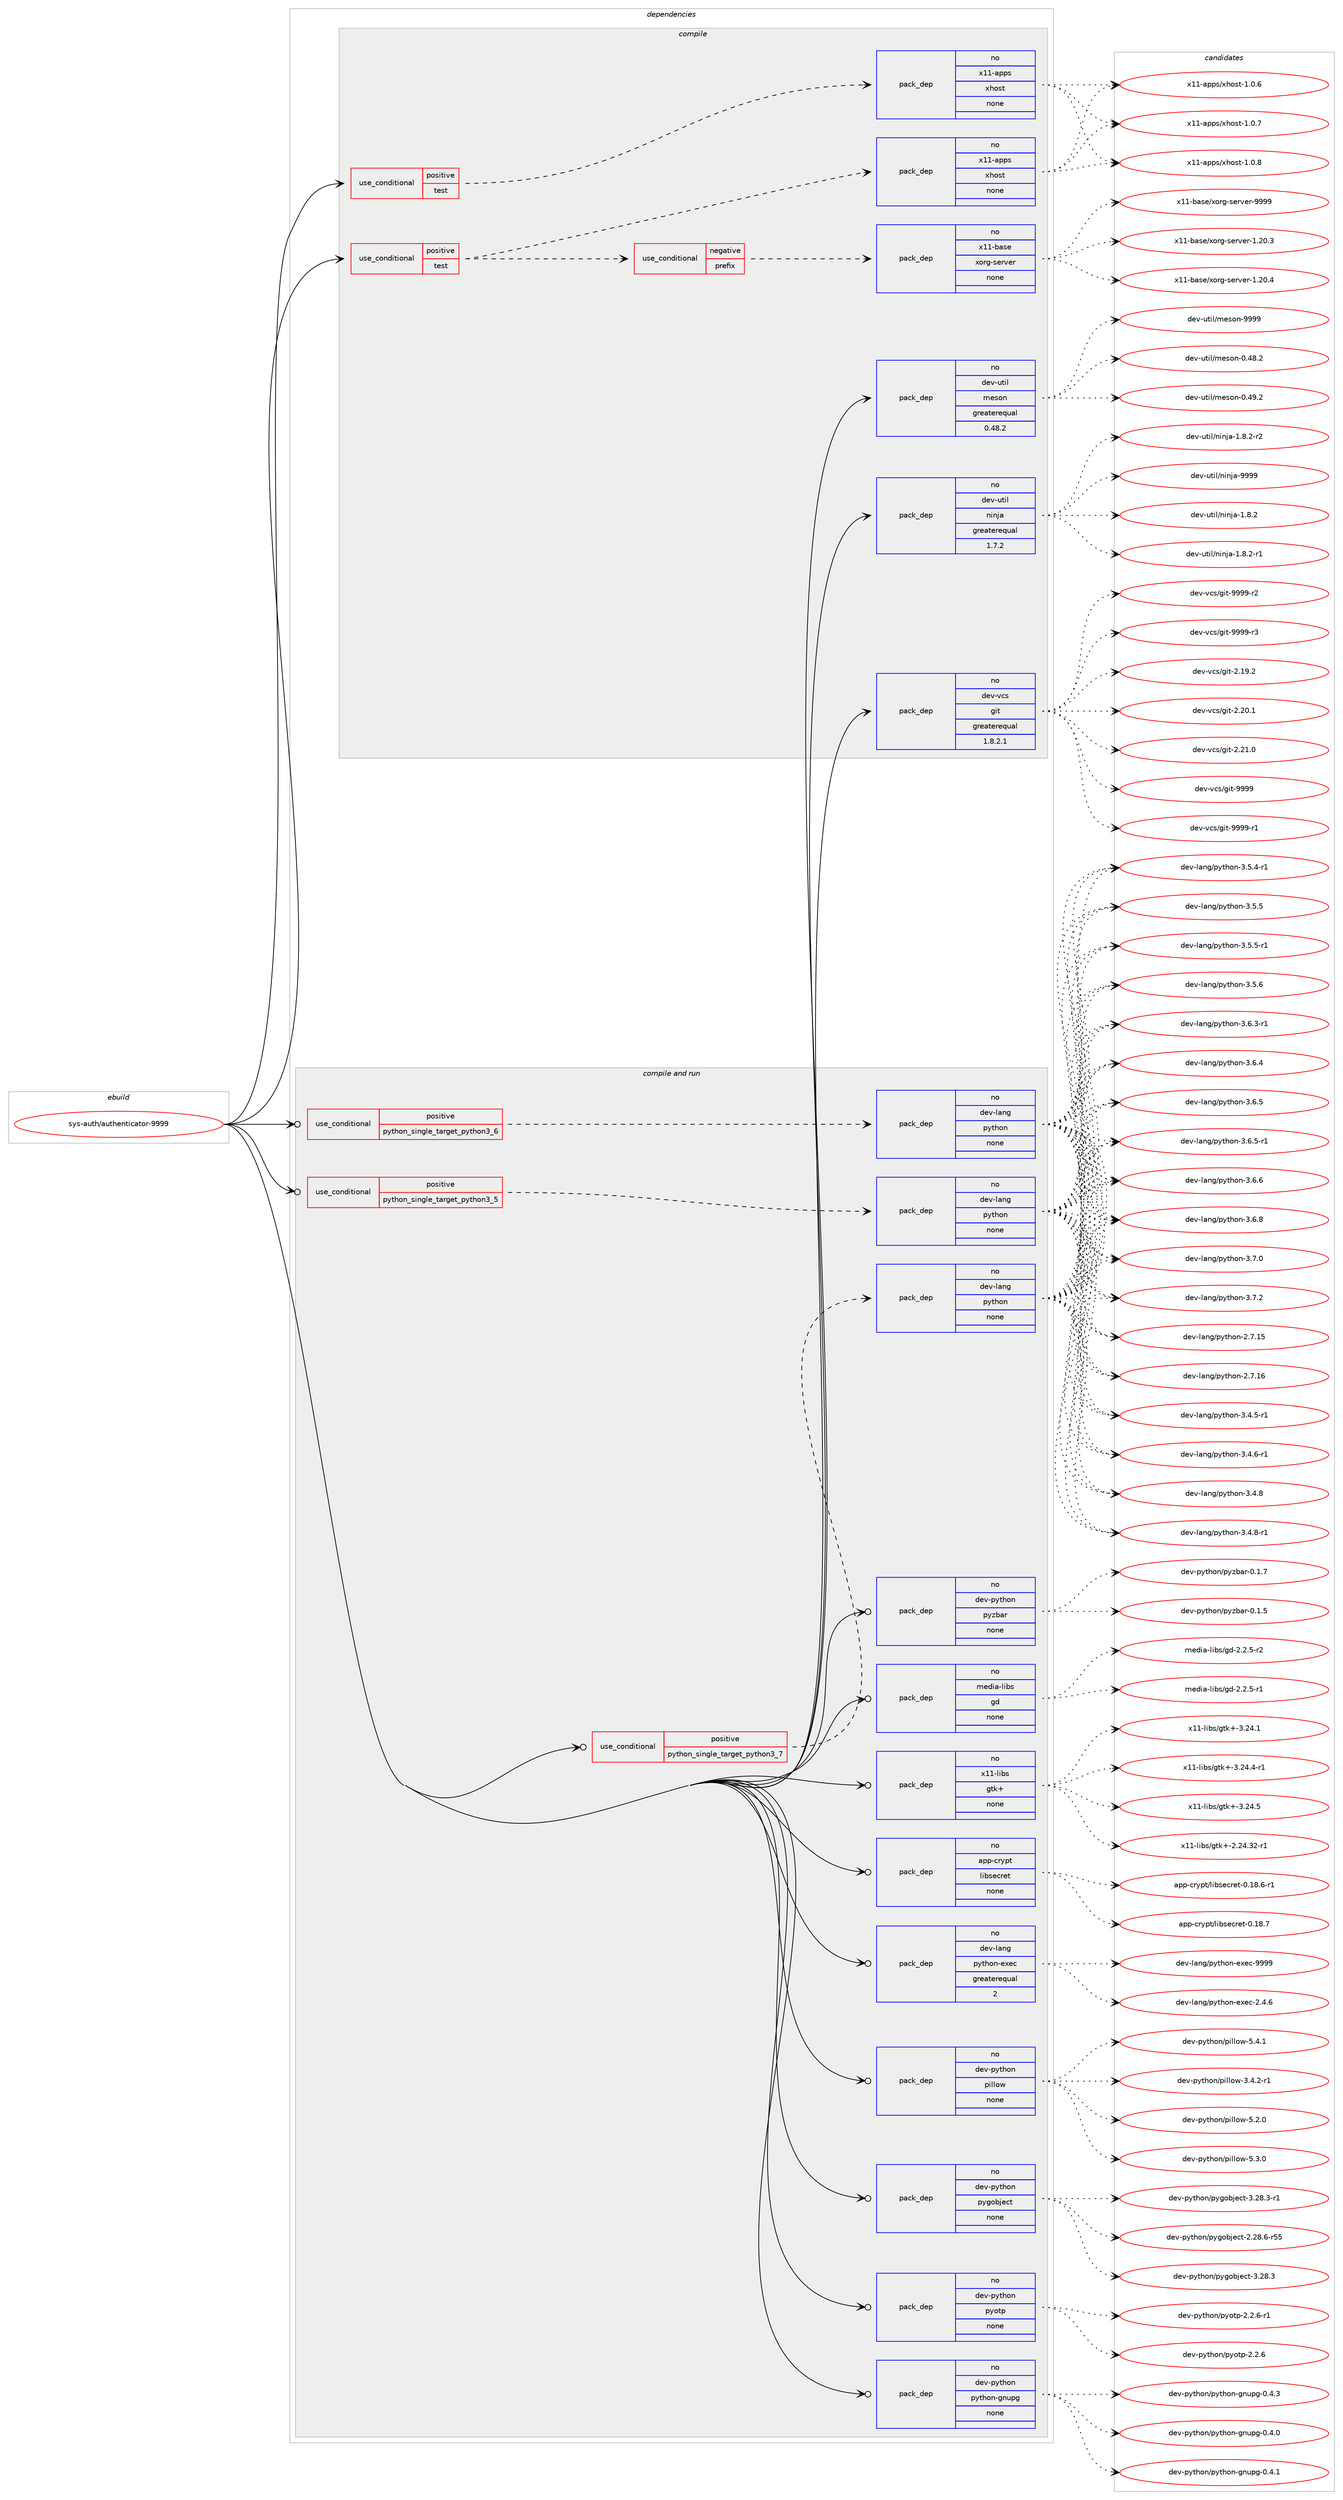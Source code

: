 digraph prolog {

# *************
# Graph options
# *************

newrank=true;
concentrate=true;
compound=true;
graph [rankdir=LR,fontname=Helvetica,fontsize=10,ranksep=1.5];#, ranksep=2.5, nodesep=0.2];
edge  [arrowhead=vee];
node  [fontname=Helvetica,fontsize=10];

# **********
# The ebuild
# **********

subgraph cluster_leftcol {
color=gray;
rank=same;
label=<<i>ebuild</i>>;
id [label="sys-auth/authenticator-9999", color=red, width=4, href="../sys-auth/authenticator-9999.svg"];
}

# ****************
# The dependencies
# ****************

subgraph cluster_midcol {
color=gray;
label=<<i>dependencies</i>>;
subgraph cluster_compile {
fillcolor="#eeeeee";
style=filled;
label=<<i>compile</i>>;
subgraph cond457591 {
dependency1716233 [label=<<TABLE BORDER="0" CELLBORDER="1" CELLSPACING="0" CELLPADDING="4"><TR><TD ROWSPAN="3" CELLPADDING="10">use_conditional</TD></TR><TR><TD>positive</TD></TR><TR><TD>test</TD></TR></TABLE>>, shape=none, color=red];
subgraph cond457592 {
dependency1716234 [label=<<TABLE BORDER="0" CELLBORDER="1" CELLSPACING="0" CELLPADDING="4"><TR><TD ROWSPAN="3" CELLPADDING="10">use_conditional</TD></TR><TR><TD>negative</TD></TR><TR><TD>prefix</TD></TR></TABLE>>, shape=none, color=red];
subgraph pack1230562 {
dependency1716235 [label=<<TABLE BORDER="0" CELLBORDER="1" CELLSPACING="0" CELLPADDING="4" WIDTH="220"><TR><TD ROWSPAN="6" CELLPADDING="30">pack_dep</TD></TR><TR><TD WIDTH="110">no</TD></TR><TR><TD>x11-base</TD></TR><TR><TD>xorg-server</TD></TR><TR><TD>none</TD></TR><TR><TD></TD></TR></TABLE>>, shape=none, color=blue];
}
dependency1716234:e -> dependency1716235:w [weight=20,style="dashed",arrowhead="vee"];
}
dependency1716233:e -> dependency1716234:w [weight=20,style="dashed",arrowhead="vee"];
subgraph pack1230563 {
dependency1716236 [label=<<TABLE BORDER="0" CELLBORDER="1" CELLSPACING="0" CELLPADDING="4" WIDTH="220"><TR><TD ROWSPAN="6" CELLPADDING="30">pack_dep</TD></TR><TR><TD WIDTH="110">no</TD></TR><TR><TD>x11-apps</TD></TR><TR><TD>xhost</TD></TR><TR><TD>none</TD></TR><TR><TD></TD></TR></TABLE>>, shape=none, color=blue];
}
dependency1716233:e -> dependency1716236:w [weight=20,style="dashed",arrowhead="vee"];
}
id:e -> dependency1716233:w [weight=20,style="solid",arrowhead="vee"];
subgraph cond457593 {
dependency1716237 [label=<<TABLE BORDER="0" CELLBORDER="1" CELLSPACING="0" CELLPADDING="4"><TR><TD ROWSPAN="3" CELLPADDING="10">use_conditional</TD></TR><TR><TD>positive</TD></TR><TR><TD>test</TD></TR></TABLE>>, shape=none, color=red];
subgraph pack1230564 {
dependency1716238 [label=<<TABLE BORDER="0" CELLBORDER="1" CELLSPACING="0" CELLPADDING="4" WIDTH="220"><TR><TD ROWSPAN="6" CELLPADDING="30">pack_dep</TD></TR><TR><TD WIDTH="110">no</TD></TR><TR><TD>x11-apps</TD></TR><TR><TD>xhost</TD></TR><TR><TD>none</TD></TR><TR><TD></TD></TR></TABLE>>, shape=none, color=blue];
}
dependency1716237:e -> dependency1716238:w [weight=20,style="dashed",arrowhead="vee"];
}
id:e -> dependency1716237:w [weight=20,style="solid",arrowhead="vee"];
subgraph pack1230565 {
dependency1716239 [label=<<TABLE BORDER="0" CELLBORDER="1" CELLSPACING="0" CELLPADDING="4" WIDTH="220"><TR><TD ROWSPAN="6" CELLPADDING="30">pack_dep</TD></TR><TR><TD WIDTH="110">no</TD></TR><TR><TD>dev-util</TD></TR><TR><TD>meson</TD></TR><TR><TD>greaterequal</TD></TR><TR><TD>0.48.2</TD></TR></TABLE>>, shape=none, color=blue];
}
id:e -> dependency1716239:w [weight=20,style="solid",arrowhead="vee"];
subgraph pack1230566 {
dependency1716240 [label=<<TABLE BORDER="0" CELLBORDER="1" CELLSPACING="0" CELLPADDING="4" WIDTH="220"><TR><TD ROWSPAN="6" CELLPADDING="30">pack_dep</TD></TR><TR><TD WIDTH="110">no</TD></TR><TR><TD>dev-util</TD></TR><TR><TD>ninja</TD></TR><TR><TD>greaterequal</TD></TR><TR><TD>1.7.2</TD></TR></TABLE>>, shape=none, color=blue];
}
id:e -> dependency1716240:w [weight=20,style="solid",arrowhead="vee"];
subgraph pack1230567 {
dependency1716241 [label=<<TABLE BORDER="0" CELLBORDER="1" CELLSPACING="0" CELLPADDING="4" WIDTH="220"><TR><TD ROWSPAN="6" CELLPADDING="30">pack_dep</TD></TR><TR><TD WIDTH="110">no</TD></TR><TR><TD>dev-vcs</TD></TR><TR><TD>git</TD></TR><TR><TD>greaterequal</TD></TR><TR><TD>1.8.2.1</TD></TR></TABLE>>, shape=none, color=blue];
}
id:e -> dependency1716241:w [weight=20,style="solid",arrowhead="vee"];
}
subgraph cluster_compileandrun {
fillcolor="#eeeeee";
style=filled;
label=<<i>compile and run</i>>;
subgraph cond457594 {
dependency1716242 [label=<<TABLE BORDER="0" CELLBORDER="1" CELLSPACING="0" CELLPADDING="4"><TR><TD ROWSPAN="3" CELLPADDING="10">use_conditional</TD></TR><TR><TD>positive</TD></TR><TR><TD>python_single_target_python3_5</TD></TR></TABLE>>, shape=none, color=red];
subgraph pack1230568 {
dependency1716243 [label=<<TABLE BORDER="0" CELLBORDER="1" CELLSPACING="0" CELLPADDING="4" WIDTH="220"><TR><TD ROWSPAN="6" CELLPADDING="30">pack_dep</TD></TR><TR><TD WIDTH="110">no</TD></TR><TR><TD>dev-lang</TD></TR><TR><TD>python</TD></TR><TR><TD>none</TD></TR><TR><TD></TD></TR></TABLE>>, shape=none, color=blue];
}
dependency1716242:e -> dependency1716243:w [weight=20,style="dashed",arrowhead="vee"];
}
id:e -> dependency1716242:w [weight=20,style="solid",arrowhead="odotvee"];
subgraph cond457595 {
dependency1716244 [label=<<TABLE BORDER="0" CELLBORDER="1" CELLSPACING="0" CELLPADDING="4"><TR><TD ROWSPAN="3" CELLPADDING="10">use_conditional</TD></TR><TR><TD>positive</TD></TR><TR><TD>python_single_target_python3_6</TD></TR></TABLE>>, shape=none, color=red];
subgraph pack1230569 {
dependency1716245 [label=<<TABLE BORDER="0" CELLBORDER="1" CELLSPACING="0" CELLPADDING="4" WIDTH="220"><TR><TD ROWSPAN="6" CELLPADDING="30">pack_dep</TD></TR><TR><TD WIDTH="110">no</TD></TR><TR><TD>dev-lang</TD></TR><TR><TD>python</TD></TR><TR><TD>none</TD></TR><TR><TD></TD></TR></TABLE>>, shape=none, color=blue];
}
dependency1716244:e -> dependency1716245:w [weight=20,style="dashed",arrowhead="vee"];
}
id:e -> dependency1716244:w [weight=20,style="solid",arrowhead="odotvee"];
subgraph cond457596 {
dependency1716246 [label=<<TABLE BORDER="0" CELLBORDER="1" CELLSPACING="0" CELLPADDING="4"><TR><TD ROWSPAN="3" CELLPADDING="10">use_conditional</TD></TR><TR><TD>positive</TD></TR><TR><TD>python_single_target_python3_7</TD></TR></TABLE>>, shape=none, color=red];
subgraph pack1230570 {
dependency1716247 [label=<<TABLE BORDER="0" CELLBORDER="1" CELLSPACING="0" CELLPADDING="4" WIDTH="220"><TR><TD ROWSPAN="6" CELLPADDING="30">pack_dep</TD></TR><TR><TD WIDTH="110">no</TD></TR><TR><TD>dev-lang</TD></TR><TR><TD>python</TD></TR><TR><TD>none</TD></TR><TR><TD></TD></TR></TABLE>>, shape=none, color=blue];
}
dependency1716246:e -> dependency1716247:w [weight=20,style="dashed",arrowhead="vee"];
}
id:e -> dependency1716246:w [weight=20,style="solid",arrowhead="odotvee"];
subgraph pack1230571 {
dependency1716248 [label=<<TABLE BORDER="0" CELLBORDER="1" CELLSPACING="0" CELLPADDING="4" WIDTH="220"><TR><TD ROWSPAN="6" CELLPADDING="30">pack_dep</TD></TR><TR><TD WIDTH="110">no</TD></TR><TR><TD>app-crypt</TD></TR><TR><TD>libsecret</TD></TR><TR><TD>none</TD></TR><TR><TD></TD></TR></TABLE>>, shape=none, color=blue];
}
id:e -> dependency1716248:w [weight=20,style="solid",arrowhead="odotvee"];
subgraph pack1230572 {
dependency1716249 [label=<<TABLE BORDER="0" CELLBORDER="1" CELLSPACING="0" CELLPADDING="4" WIDTH="220"><TR><TD ROWSPAN="6" CELLPADDING="30">pack_dep</TD></TR><TR><TD WIDTH="110">no</TD></TR><TR><TD>dev-lang</TD></TR><TR><TD>python-exec</TD></TR><TR><TD>greaterequal</TD></TR><TR><TD>2</TD></TR></TABLE>>, shape=none, color=blue];
}
id:e -> dependency1716249:w [weight=20,style="solid",arrowhead="odotvee"];
subgraph pack1230573 {
dependency1716250 [label=<<TABLE BORDER="0" CELLBORDER="1" CELLSPACING="0" CELLPADDING="4" WIDTH="220"><TR><TD ROWSPAN="6" CELLPADDING="30">pack_dep</TD></TR><TR><TD WIDTH="110">no</TD></TR><TR><TD>dev-python</TD></TR><TR><TD>pillow</TD></TR><TR><TD>none</TD></TR><TR><TD></TD></TR></TABLE>>, shape=none, color=blue];
}
id:e -> dependency1716250:w [weight=20,style="solid",arrowhead="odotvee"];
subgraph pack1230574 {
dependency1716251 [label=<<TABLE BORDER="0" CELLBORDER="1" CELLSPACING="0" CELLPADDING="4" WIDTH="220"><TR><TD ROWSPAN="6" CELLPADDING="30">pack_dep</TD></TR><TR><TD WIDTH="110">no</TD></TR><TR><TD>dev-python</TD></TR><TR><TD>pygobject</TD></TR><TR><TD>none</TD></TR><TR><TD></TD></TR></TABLE>>, shape=none, color=blue];
}
id:e -> dependency1716251:w [weight=20,style="solid",arrowhead="odotvee"];
subgraph pack1230575 {
dependency1716252 [label=<<TABLE BORDER="0" CELLBORDER="1" CELLSPACING="0" CELLPADDING="4" WIDTH="220"><TR><TD ROWSPAN="6" CELLPADDING="30">pack_dep</TD></TR><TR><TD WIDTH="110">no</TD></TR><TR><TD>dev-python</TD></TR><TR><TD>pyotp</TD></TR><TR><TD>none</TD></TR><TR><TD></TD></TR></TABLE>>, shape=none, color=blue];
}
id:e -> dependency1716252:w [weight=20,style="solid",arrowhead="odotvee"];
subgraph pack1230576 {
dependency1716253 [label=<<TABLE BORDER="0" CELLBORDER="1" CELLSPACING="0" CELLPADDING="4" WIDTH="220"><TR><TD ROWSPAN="6" CELLPADDING="30">pack_dep</TD></TR><TR><TD WIDTH="110">no</TD></TR><TR><TD>dev-python</TD></TR><TR><TD>python-gnupg</TD></TR><TR><TD>none</TD></TR><TR><TD></TD></TR></TABLE>>, shape=none, color=blue];
}
id:e -> dependency1716253:w [weight=20,style="solid",arrowhead="odotvee"];
subgraph pack1230577 {
dependency1716254 [label=<<TABLE BORDER="0" CELLBORDER="1" CELLSPACING="0" CELLPADDING="4" WIDTH="220"><TR><TD ROWSPAN="6" CELLPADDING="30">pack_dep</TD></TR><TR><TD WIDTH="110">no</TD></TR><TR><TD>dev-python</TD></TR><TR><TD>pyzbar</TD></TR><TR><TD>none</TD></TR><TR><TD></TD></TR></TABLE>>, shape=none, color=blue];
}
id:e -> dependency1716254:w [weight=20,style="solid",arrowhead="odotvee"];
subgraph pack1230578 {
dependency1716255 [label=<<TABLE BORDER="0" CELLBORDER="1" CELLSPACING="0" CELLPADDING="4" WIDTH="220"><TR><TD ROWSPAN="6" CELLPADDING="30">pack_dep</TD></TR><TR><TD WIDTH="110">no</TD></TR><TR><TD>media-libs</TD></TR><TR><TD>gd</TD></TR><TR><TD>none</TD></TR><TR><TD></TD></TR></TABLE>>, shape=none, color=blue];
}
id:e -> dependency1716255:w [weight=20,style="solid",arrowhead="odotvee"];
subgraph pack1230579 {
dependency1716256 [label=<<TABLE BORDER="0" CELLBORDER="1" CELLSPACING="0" CELLPADDING="4" WIDTH="220"><TR><TD ROWSPAN="6" CELLPADDING="30">pack_dep</TD></TR><TR><TD WIDTH="110">no</TD></TR><TR><TD>x11-libs</TD></TR><TR><TD>gtk+</TD></TR><TR><TD>none</TD></TR><TR><TD></TD></TR></TABLE>>, shape=none, color=blue];
}
id:e -> dependency1716256:w [weight=20,style="solid",arrowhead="odotvee"];
}
subgraph cluster_run {
fillcolor="#eeeeee";
style=filled;
label=<<i>run</i>>;
}
}

# **************
# The candidates
# **************

subgraph cluster_choices {
rank=same;
color=gray;
label=<<i>candidates</i>>;

subgraph choice1230562 {
color=black;
nodesep=1;
choice1204949459897115101471201111141034511510111411810111445494650484651 [label="x11-base/xorg-server-1.20.3", color=red, width=4,href="../x11-base/xorg-server-1.20.3.svg"];
choice1204949459897115101471201111141034511510111411810111445494650484652 [label="x11-base/xorg-server-1.20.4", color=red, width=4,href="../x11-base/xorg-server-1.20.4.svg"];
choice120494945989711510147120111114103451151011141181011144557575757 [label="x11-base/xorg-server-9999", color=red, width=4,href="../x11-base/xorg-server-9999.svg"];
dependency1716235:e -> choice1204949459897115101471201111141034511510111411810111445494650484651:w [style=dotted,weight="100"];
dependency1716235:e -> choice1204949459897115101471201111141034511510111411810111445494650484652:w [style=dotted,weight="100"];
dependency1716235:e -> choice120494945989711510147120111114103451151011141181011144557575757:w [style=dotted,weight="100"];
}
subgraph choice1230563 {
color=black;
nodesep=1;
choice1204949459711211211547120104111115116454946484654 [label="x11-apps/xhost-1.0.6", color=red, width=4,href="../x11-apps/xhost-1.0.6.svg"];
choice1204949459711211211547120104111115116454946484655 [label="x11-apps/xhost-1.0.7", color=red, width=4,href="../x11-apps/xhost-1.0.7.svg"];
choice1204949459711211211547120104111115116454946484656 [label="x11-apps/xhost-1.0.8", color=red, width=4,href="../x11-apps/xhost-1.0.8.svg"];
dependency1716236:e -> choice1204949459711211211547120104111115116454946484654:w [style=dotted,weight="100"];
dependency1716236:e -> choice1204949459711211211547120104111115116454946484655:w [style=dotted,weight="100"];
dependency1716236:e -> choice1204949459711211211547120104111115116454946484656:w [style=dotted,weight="100"];
}
subgraph choice1230564 {
color=black;
nodesep=1;
choice1204949459711211211547120104111115116454946484654 [label="x11-apps/xhost-1.0.6", color=red, width=4,href="../x11-apps/xhost-1.0.6.svg"];
choice1204949459711211211547120104111115116454946484655 [label="x11-apps/xhost-1.0.7", color=red, width=4,href="../x11-apps/xhost-1.0.7.svg"];
choice1204949459711211211547120104111115116454946484656 [label="x11-apps/xhost-1.0.8", color=red, width=4,href="../x11-apps/xhost-1.0.8.svg"];
dependency1716238:e -> choice1204949459711211211547120104111115116454946484654:w [style=dotted,weight="100"];
dependency1716238:e -> choice1204949459711211211547120104111115116454946484655:w [style=dotted,weight="100"];
dependency1716238:e -> choice1204949459711211211547120104111115116454946484656:w [style=dotted,weight="100"];
}
subgraph choice1230565 {
color=black;
nodesep=1;
choice100101118451171161051084710910111511111045484652564650 [label="dev-util/meson-0.48.2", color=red, width=4,href="../dev-util/meson-0.48.2.svg"];
choice100101118451171161051084710910111511111045484652574650 [label="dev-util/meson-0.49.2", color=red, width=4,href="../dev-util/meson-0.49.2.svg"];
choice10010111845117116105108471091011151111104557575757 [label="dev-util/meson-9999", color=red, width=4,href="../dev-util/meson-9999.svg"];
dependency1716239:e -> choice100101118451171161051084710910111511111045484652564650:w [style=dotted,weight="100"];
dependency1716239:e -> choice100101118451171161051084710910111511111045484652574650:w [style=dotted,weight="100"];
dependency1716239:e -> choice10010111845117116105108471091011151111104557575757:w [style=dotted,weight="100"];
}
subgraph choice1230566 {
color=black;
nodesep=1;
choice100101118451171161051084711010511010697454946564650 [label="dev-util/ninja-1.8.2", color=red, width=4,href="../dev-util/ninja-1.8.2.svg"];
choice1001011184511711610510847110105110106974549465646504511449 [label="dev-util/ninja-1.8.2-r1", color=red, width=4,href="../dev-util/ninja-1.8.2-r1.svg"];
choice1001011184511711610510847110105110106974549465646504511450 [label="dev-util/ninja-1.8.2-r2", color=red, width=4,href="../dev-util/ninja-1.8.2-r2.svg"];
choice1001011184511711610510847110105110106974557575757 [label="dev-util/ninja-9999", color=red, width=4,href="../dev-util/ninja-9999.svg"];
dependency1716240:e -> choice100101118451171161051084711010511010697454946564650:w [style=dotted,weight="100"];
dependency1716240:e -> choice1001011184511711610510847110105110106974549465646504511449:w [style=dotted,weight="100"];
dependency1716240:e -> choice1001011184511711610510847110105110106974549465646504511450:w [style=dotted,weight="100"];
dependency1716240:e -> choice1001011184511711610510847110105110106974557575757:w [style=dotted,weight="100"];
}
subgraph choice1230567 {
color=black;
nodesep=1;
choice10010111845118991154710310511645504649574650 [label="dev-vcs/git-2.19.2", color=red, width=4,href="../dev-vcs/git-2.19.2.svg"];
choice10010111845118991154710310511645504650484649 [label="dev-vcs/git-2.20.1", color=red, width=4,href="../dev-vcs/git-2.20.1.svg"];
choice10010111845118991154710310511645504650494648 [label="dev-vcs/git-2.21.0", color=red, width=4,href="../dev-vcs/git-2.21.0.svg"];
choice1001011184511899115471031051164557575757 [label="dev-vcs/git-9999", color=red, width=4,href="../dev-vcs/git-9999.svg"];
choice10010111845118991154710310511645575757574511449 [label="dev-vcs/git-9999-r1", color=red, width=4,href="../dev-vcs/git-9999-r1.svg"];
choice10010111845118991154710310511645575757574511450 [label="dev-vcs/git-9999-r2", color=red, width=4,href="../dev-vcs/git-9999-r2.svg"];
choice10010111845118991154710310511645575757574511451 [label="dev-vcs/git-9999-r3", color=red, width=4,href="../dev-vcs/git-9999-r3.svg"];
dependency1716241:e -> choice10010111845118991154710310511645504649574650:w [style=dotted,weight="100"];
dependency1716241:e -> choice10010111845118991154710310511645504650484649:w [style=dotted,weight="100"];
dependency1716241:e -> choice10010111845118991154710310511645504650494648:w [style=dotted,weight="100"];
dependency1716241:e -> choice1001011184511899115471031051164557575757:w [style=dotted,weight="100"];
dependency1716241:e -> choice10010111845118991154710310511645575757574511449:w [style=dotted,weight="100"];
dependency1716241:e -> choice10010111845118991154710310511645575757574511450:w [style=dotted,weight="100"];
dependency1716241:e -> choice10010111845118991154710310511645575757574511451:w [style=dotted,weight="100"];
}
subgraph choice1230568 {
color=black;
nodesep=1;
choice10010111845108971101034711212111610411111045504655464953 [label="dev-lang/python-2.7.15", color=red, width=4,href="../dev-lang/python-2.7.15.svg"];
choice10010111845108971101034711212111610411111045504655464954 [label="dev-lang/python-2.7.16", color=red, width=4,href="../dev-lang/python-2.7.16.svg"];
choice1001011184510897110103471121211161041111104551465246534511449 [label="dev-lang/python-3.4.5-r1", color=red, width=4,href="../dev-lang/python-3.4.5-r1.svg"];
choice1001011184510897110103471121211161041111104551465246544511449 [label="dev-lang/python-3.4.6-r1", color=red, width=4,href="../dev-lang/python-3.4.6-r1.svg"];
choice100101118451089711010347112121116104111110455146524656 [label="dev-lang/python-3.4.8", color=red, width=4,href="../dev-lang/python-3.4.8.svg"];
choice1001011184510897110103471121211161041111104551465246564511449 [label="dev-lang/python-3.4.8-r1", color=red, width=4,href="../dev-lang/python-3.4.8-r1.svg"];
choice1001011184510897110103471121211161041111104551465346524511449 [label="dev-lang/python-3.5.4-r1", color=red, width=4,href="../dev-lang/python-3.5.4-r1.svg"];
choice100101118451089711010347112121116104111110455146534653 [label="dev-lang/python-3.5.5", color=red, width=4,href="../dev-lang/python-3.5.5.svg"];
choice1001011184510897110103471121211161041111104551465346534511449 [label="dev-lang/python-3.5.5-r1", color=red, width=4,href="../dev-lang/python-3.5.5-r1.svg"];
choice100101118451089711010347112121116104111110455146534654 [label="dev-lang/python-3.5.6", color=red, width=4,href="../dev-lang/python-3.5.6.svg"];
choice1001011184510897110103471121211161041111104551465446514511449 [label="dev-lang/python-3.6.3-r1", color=red, width=4,href="../dev-lang/python-3.6.3-r1.svg"];
choice100101118451089711010347112121116104111110455146544652 [label="dev-lang/python-3.6.4", color=red, width=4,href="../dev-lang/python-3.6.4.svg"];
choice100101118451089711010347112121116104111110455146544653 [label="dev-lang/python-3.6.5", color=red, width=4,href="../dev-lang/python-3.6.5.svg"];
choice1001011184510897110103471121211161041111104551465446534511449 [label="dev-lang/python-3.6.5-r1", color=red, width=4,href="../dev-lang/python-3.6.5-r1.svg"];
choice100101118451089711010347112121116104111110455146544654 [label="dev-lang/python-3.6.6", color=red, width=4,href="../dev-lang/python-3.6.6.svg"];
choice100101118451089711010347112121116104111110455146544656 [label="dev-lang/python-3.6.8", color=red, width=4,href="../dev-lang/python-3.6.8.svg"];
choice100101118451089711010347112121116104111110455146554648 [label="dev-lang/python-3.7.0", color=red, width=4,href="../dev-lang/python-3.7.0.svg"];
choice100101118451089711010347112121116104111110455146554650 [label="dev-lang/python-3.7.2", color=red, width=4,href="../dev-lang/python-3.7.2.svg"];
dependency1716243:e -> choice10010111845108971101034711212111610411111045504655464953:w [style=dotted,weight="100"];
dependency1716243:e -> choice10010111845108971101034711212111610411111045504655464954:w [style=dotted,weight="100"];
dependency1716243:e -> choice1001011184510897110103471121211161041111104551465246534511449:w [style=dotted,weight="100"];
dependency1716243:e -> choice1001011184510897110103471121211161041111104551465246544511449:w [style=dotted,weight="100"];
dependency1716243:e -> choice100101118451089711010347112121116104111110455146524656:w [style=dotted,weight="100"];
dependency1716243:e -> choice1001011184510897110103471121211161041111104551465246564511449:w [style=dotted,weight="100"];
dependency1716243:e -> choice1001011184510897110103471121211161041111104551465346524511449:w [style=dotted,weight="100"];
dependency1716243:e -> choice100101118451089711010347112121116104111110455146534653:w [style=dotted,weight="100"];
dependency1716243:e -> choice1001011184510897110103471121211161041111104551465346534511449:w [style=dotted,weight="100"];
dependency1716243:e -> choice100101118451089711010347112121116104111110455146534654:w [style=dotted,weight="100"];
dependency1716243:e -> choice1001011184510897110103471121211161041111104551465446514511449:w [style=dotted,weight="100"];
dependency1716243:e -> choice100101118451089711010347112121116104111110455146544652:w [style=dotted,weight="100"];
dependency1716243:e -> choice100101118451089711010347112121116104111110455146544653:w [style=dotted,weight="100"];
dependency1716243:e -> choice1001011184510897110103471121211161041111104551465446534511449:w [style=dotted,weight="100"];
dependency1716243:e -> choice100101118451089711010347112121116104111110455146544654:w [style=dotted,weight="100"];
dependency1716243:e -> choice100101118451089711010347112121116104111110455146544656:w [style=dotted,weight="100"];
dependency1716243:e -> choice100101118451089711010347112121116104111110455146554648:w [style=dotted,weight="100"];
dependency1716243:e -> choice100101118451089711010347112121116104111110455146554650:w [style=dotted,weight="100"];
}
subgraph choice1230569 {
color=black;
nodesep=1;
choice10010111845108971101034711212111610411111045504655464953 [label="dev-lang/python-2.7.15", color=red, width=4,href="../dev-lang/python-2.7.15.svg"];
choice10010111845108971101034711212111610411111045504655464954 [label="dev-lang/python-2.7.16", color=red, width=4,href="../dev-lang/python-2.7.16.svg"];
choice1001011184510897110103471121211161041111104551465246534511449 [label="dev-lang/python-3.4.5-r1", color=red, width=4,href="../dev-lang/python-3.4.5-r1.svg"];
choice1001011184510897110103471121211161041111104551465246544511449 [label="dev-lang/python-3.4.6-r1", color=red, width=4,href="../dev-lang/python-3.4.6-r1.svg"];
choice100101118451089711010347112121116104111110455146524656 [label="dev-lang/python-3.4.8", color=red, width=4,href="../dev-lang/python-3.4.8.svg"];
choice1001011184510897110103471121211161041111104551465246564511449 [label="dev-lang/python-3.4.8-r1", color=red, width=4,href="../dev-lang/python-3.4.8-r1.svg"];
choice1001011184510897110103471121211161041111104551465346524511449 [label="dev-lang/python-3.5.4-r1", color=red, width=4,href="../dev-lang/python-3.5.4-r1.svg"];
choice100101118451089711010347112121116104111110455146534653 [label="dev-lang/python-3.5.5", color=red, width=4,href="../dev-lang/python-3.5.5.svg"];
choice1001011184510897110103471121211161041111104551465346534511449 [label="dev-lang/python-3.5.5-r1", color=red, width=4,href="../dev-lang/python-3.5.5-r1.svg"];
choice100101118451089711010347112121116104111110455146534654 [label="dev-lang/python-3.5.6", color=red, width=4,href="../dev-lang/python-3.5.6.svg"];
choice1001011184510897110103471121211161041111104551465446514511449 [label="dev-lang/python-3.6.3-r1", color=red, width=4,href="../dev-lang/python-3.6.3-r1.svg"];
choice100101118451089711010347112121116104111110455146544652 [label="dev-lang/python-3.6.4", color=red, width=4,href="../dev-lang/python-3.6.4.svg"];
choice100101118451089711010347112121116104111110455146544653 [label="dev-lang/python-3.6.5", color=red, width=4,href="../dev-lang/python-3.6.5.svg"];
choice1001011184510897110103471121211161041111104551465446534511449 [label="dev-lang/python-3.6.5-r1", color=red, width=4,href="../dev-lang/python-3.6.5-r1.svg"];
choice100101118451089711010347112121116104111110455146544654 [label="dev-lang/python-3.6.6", color=red, width=4,href="../dev-lang/python-3.6.6.svg"];
choice100101118451089711010347112121116104111110455146544656 [label="dev-lang/python-3.6.8", color=red, width=4,href="../dev-lang/python-3.6.8.svg"];
choice100101118451089711010347112121116104111110455146554648 [label="dev-lang/python-3.7.0", color=red, width=4,href="../dev-lang/python-3.7.0.svg"];
choice100101118451089711010347112121116104111110455146554650 [label="dev-lang/python-3.7.2", color=red, width=4,href="../dev-lang/python-3.7.2.svg"];
dependency1716245:e -> choice10010111845108971101034711212111610411111045504655464953:w [style=dotted,weight="100"];
dependency1716245:e -> choice10010111845108971101034711212111610411111045504655464954:w [style=dotted,weight="100"];
dependency1716245:e -> choice1001011184510897110103471121211161041111104551465246534511449:w [style=dotted,weight="100"];
dependency1716245:e -> choice1001011184510897110103471121211161041111104551465246544511449:w [style=dotted,weight="100"];
dependency1716245:e -> choice100101118451089711010347112121116104111110455146524656:w [style=dotted,weight="100"];
dependency1716245:e -> choice1001011184510897110103471121211161041111104551465246564511449:w [style=dotted,weight="100"];
dependency1716245:e -> choice1001011184510897110103471121211161041111104551465346524511449:w [style=dotted,weight="100"];
dependency1716245:e -> choice100101118451089711010347112121116104111110455146534653:w [style=dotted,weight="100"];
dependency1716245:e -> choice1001011184510897110103471121211161041111104551465346534511449:w [style=dotted,weight="100"];
dependency1716245:e -> choice100101118451089711010347112121116104111110455146534654:w [style=dotted,weight="100"];
dependency1716245:e -> choice1001011184510897110103471121211161041111104551465446514511449:w [style=dotted,weight="100"];
dependency1716245:e -> choice100101118451089711010347112121116104111110455146544652:w [style=dotted,weight="100"];
dependency1716245:e -> choice100101118451089711010347112121116104111110455146544653:w [style=dotted,weight="100"];
dependency1716245:e -> choice1001011184510897110103471121211161041111104551465446534511449:w [style=dotted,weight="100"];
dependency1716245:e -> choice100101118451089711010347112121116104111110455146544654:w [style=dotted,weight="100"];
dependency1716245:e -> choice100101118451089711010347112121116104111110455146544656:w [style=dotted,weight="100"];
dependency1716245:e -> choice100101118451089711010347112121116104111110455146554648:w [style=dotted,weight="100"];
dependency1716245:e -> choice100101118451089711010347112121116104111110455146554650:w [style=dotted,weight="100"];
}
subgraph choice1230570 {
color=black;
nodesep=1;
choice10010111845108971101034711212111610411111045504655464953 [label="dev-lang/python-2.7.15", color=red, width=4,href="../dev-lang/python-2.7.15.svg"];
choice10010111845108971101034711212111610411111045504655464954 [label="dev-lang/python-2.7.16", color=red, width=4,href="../dev-lang/python-2.7.16.svg"];
choice1001011184510897110103471121211161041111104551465246534511449 [label="dev-lang/python-3.4.5-r1", color=red, width=4,href="../dev-lang/python-3.4.5-r1.svg"];
choice1001011184510897110103471121211161041111104551465246544511449 [label="dev-lang/python-3.4.6-r1", color=red, width=4,href="../dev-lang/python-3.4.6-r1.svg"];
choice100101118451089711010347112121116104111110455146524656 [label="dev-lang/python-3.4.8", color=red, width=4,href="../dev-lang/python-3.4.8.svg"];
choice1001011184510897110103471121211161041111104551465246564511449 [label="dev-lang/python-3.4.8-r1", color=red, width=4,href="../dev-lang/python-3.4.8-r1.svg"];
choice1001011184510897110103471121211161041111104551465346524511449 [label="dev-lang/python-3.5.4-r1", color=red, width=4,href="../dev-lang/python-3.5.4-r1.svg"];
choice100101118451089711010347112121116104111110455146534653 [label="dev-lang/python-3.5.5", color=red, width=4,href="../dev-lang/python-3.5.5.svg"];
choice1001011184510897110103471121211161041111104551465346534511449 [label="dev-lang/python-3.5.5-r1", color=red, width=4,href="../dev-lang/python-3.5.5-r1.svg"];
choice100101118451089711010347112121116104111110455146534654 [label="dev-lang/python-3.5.6", color=red, width=4,href="../dev-lang/python-3.5.6.svg"];
choice1001011184510897110103471121211161041111104551465446514511449 [label="dev-lang/python-3.6.3-r1", color=red, width=4,href="../dev-lang/python-3.6.3-r1.svg"];
choice100101118451089711010347112121116104111110455146544652 [label="dev-lang/python-3.6.4", color=red, width=4,href="../dev-lang/python-3.6.4.svg"];
choice100101118451089711010347112121116104111110455146544653 [label="dev-lang/python-3.6.5", color=red, width=4,href="../dev-lang/python-3.6.5.svg"];
choice1001011184510897110103471121211161041111104551465446534511449 [label="dev-lang/python-3.6.5-r1", color=red, width=4,href="../dev-lang/python-3.6.5-r1.svg"];
choice100101118451089711010347112121116104111110455146544654 [label="dev-lang/python-3.6.6", color=red, width=4,href="../dev-lang/python-3.6.6.svg"];
choice100101118451089711010347112121116104111110455146544656 [label="dev-lang/python-3.6.8", color=red, width=4,href="../dev-lang/python-3.6.8.svg"];
choice100101118451089711010347112121116104111110455146554648 [label="dev-lang/python-3.7.0", color=red, width=4,href="../dev-lang/python-3.7.0.svg"];
choice100101118451089711010347112121116104111110455146554650 [label="dev-lang/python-3.7.2", color=red, width=4,href="../dev-lang/python-3.7.2.svg"];
dependency1716247:e -> choice10010111845108971101034711212111610411111045504655464953:w [style=dotted,weight="100"];
dependency1716247:e -> choice10010111845108971101034711212111610411111045504655464954:w [style=dotted,weight="100"];
dependency1716247:e -> choice1001011184510897110103471121211161041111104551465246534511449:w [style=dotted,weight="100"];
dependency1716247:e -> choice1001011184510897110103471121211161041111104551465246544511449:w [style=dotted,weight="100"];
dependency1716247:e -> choice100101118451089711010347112121116104111110455146524656:w [style=dotted,weight="100"];
dependency1716247:e -> choice1001011184510897110103471121211161041111104551465246564511449:w [style=dotted,weight="100"];
dependency1716247:e -> choice1001011184510897110103471121211161041111104551465346524511449:w [style=dotted,weight="100"];
dependency1716247:e -> choice100101118451089711010347112121116104111110455146534653:w [style=dotted,weight="100"];
dependency1716247:e -> choice1001011184510897110103471121211161041111104551465346534511449:w [style=dotted,weight="100"];
dependency1716247:e -> choice100101118451089711010347112121116104111110455146534654:w [style=dotted,weight="100"];
dependency1716247:e -> choice1001011184510897110103471121211161041111104551465446514511449:w [style=dotted,weight="100"];
dependency1716247:e -> choice100101118451089711010347112121116104111110455146544652:w [style=dotted,weight="100"];
dependency1716247:e -> choice100101118451089711010347112121116104111110455146544653:w [style=dotted,weight="100"];
dependency1716247:e -> choice1001011184510897110103471121211161041111104551465446534511449:w [style=dotted,weight="100"];
dependency1716247:e -> choice100101118451089711010347112121116104111110455146544654:w [style=dotted,weight="100"];
dependency1716247:e -> choice100101118451089711010347112121116104111110455146544656:w [style=dotted,weight="100"];
dependency1716247:e -> choice100101118451089711010347112121116104111110455146554648:w [style=dotted,weight="100"];
dependency1716247:e -> choice100101118451089711010347112121116104111110455146554650:w [style=dotted,weight="100"];
}
subgraph choice1230571 {
color=black;
nodesep=1;
choice971121124599114121112116471081059811510199114101116454846495646544511449 [label="app-crypt/libsecret-0.18.6-r1", color=red, width=4,href="../app-crypt/libsecret-0.18.6-r1.svg"];
choice97112112459911412111211647108105981151019911410111645484649564655 [label="app-crypt/libsecret-0.18.7", color=red, width=4,href="../app-crypt/libsecret-0.18.7.svg"];
dependency1716248:e -> choice971121124599114121112116471081059811510199114101116454846495646544511449:w [style=dotted,weight="100"];
dependency1716248:e -> choice97112112459911412111211647108105981151019911410111645484649564655:w [style=dotted,weight="100"];
}
subgraph choice1230572 {
color=black;
nodesep=1;
choice1001011184510897110103471121211161041111104510112010199455046524654 [label="dev-lang/python-exec-2.4.6", color=red, width=4,href="../dev-lang/python-exec-2.4.6.svg"];
choice10010111845108971101034711212111610411111045101120101994557575757 [label="dev-lang/python-exec-9999", color=red, width=4,href="../dev-lang/python-exec-9999.svg"];
dependency1716249:e -> choice1001011184510897110103471121211161041111104510112010199455046524654:w [style=dotted,weight="100"];
dependency1716249:e -> choice10010111845108971101034711212111610411111045101120101994557575757:w [style=dotted,weight="100"];
}
subgraph choice1230573 {
color=black;
nodesep=1;
choice10010111845112121116104111110471121051081081111194551465246504511449 [label="dev-python/pillow-3.4.2-r1", color=red, width=4,href="../dev-python/pillow-3.4.2-r1.svg"];
choice1001011184511212111610411111047112105108108111119455346504648 [label="dev-python/pillow-5.2.0", color=red, width=4,href="../dev-python/pillow-5.2.0.svg"];
choice1001011184511212111610411111047112105108108111119455346514648 [label="dev-python/pillow-5.3.0", color=red, width=4,href="../dev-python/pillow-5.3.0.svg"];
choice1001011184511212111610411111047112105108108111119455346524649 [label="dev-python/pillow-5.4.1", color=red, width=4,href="../dev-python/pillow-5.4.1.svg"];
dependency1716250:e -> choice10010111845112121116104111110471121051081081111194551465246504511449:w [style=dotted,weight="100"];
dependency1716250:e -> choice1001011184511212111610411111047112105108108111119455346504648:w [style=dotted,weight="100"];
dependency1716250:e -> choice1001011184511212111610411111047112105108108111119455346514648:w [style=dotted,weight="100"];
dependency1716250:e -> choice1001011184511212111610411111047112105108108111119455346524649:w [style=dotted,weight="100"];
}
subgraph choice1230574 {
color=black;
nodesep=1;
choice1001011184511212111610411111047112121103111981061019911645504650564654451145353 [label="dev-python/pygobject-2.28.6-r55", color=red, width=4,href="../dev-python/pygobject-2.28.6-r55.svg"];
choice1001011184511212111610411111047112121103111981061019911645514650564651 [label="dev-python/pygobject-3.28.3", color=red, width=4,href="../dev-python/pygobject-3.28.3.svg"];
choice10010111845112121116104111110471121211031119810610199116455146505646514511449 [label="dev-python/pygobject-3.28.3-r1", color=red, width=4,href="../dev-python/pygobject-3.28.3-r1.svg"];
dependency1716251:e -> choice1001011184511212111610411111047112121103111981061019911645504650564654451145353:w [style=dotted,weight="100"];
dependency1716251:e -> choice1001011184511212111610411111047112121103111981061019911645514650564651:w [style=dotted,weight="100"];
dependency1716251:e -> choice10010111845112121116104111110471121211031119810610199116455146505646514511449:w [style=dotted,weight="100"];
}
subgraph choice1230575 {
color=black;
nodesep=1;
choice1001011184511212111610411111047112121111116112455046504654 [label="dev-python/pyotp-2.2.6", color=red, width=4,href="../dev-python/pyotp-2.2.6.svg"];
choice10010111845112121116104111110471121211111161124550465046544511449 [label="dev-python/pyotp-2.2.6-r1", color=red, width=4,href="../dev-python/pyotp-2.2.6-r1.svg"];
dependency1716252:e -> choice1001011184511212111610411111047112121111116112455046504654:w [style=dotted,weight="100"];
dependency1716252:e -> choice10010111845112121116104111110471121211111161124550465046544511449:w [style=dotted,weight="100"];
}
subgraph choice1230576 {
color=black;
nodesep=1;
choice100101118451121211161041111104711212111610411111045103110117112103454846524648 [label="dev-python/python-gnupg-0.4.0", color=red, width=4,href="../dev-python/python-gnupg-0.4.0.svg"];
choice100101118451121211161041111104711212111610411111045103110117112103454846524649 [label="dev-python/python-gnupg-0.4.1", color=red, width=4,href="../dev-python/python-gnupg-0.4.1.svg"];
choice100101118451121211161041111104711212111610411111045103110117112103454846524651 [label="dev-python/python-gnupg-0.4.3", color=red, width=4,href="../dev-python/python-gnupg-0.4.3.svg"];
dependency1716253:e -> choice100101118451121211161041111104711212111610411111045103110117112103454846524648:w [style=dotted,weight="100"];
dependency1716253:e -> choice100101118451121211161041111104711212111610411111045103110117112103454846524649:w [style=dotted,weight="100"];
dependency1716253:e -> choice100101118451121211161041111104711212111610411111045103110117112103454846524651:w [style=dotted,weight="100"];
}
subgraph choice1230577 {
color=black;
nodesep=1;
choice10010111845112121116104111110471121211229897114454846494653 [label="dev-python/pyzbar-0.1.5", color=red, width=4,href="../dev-python/pyzbar-0.1.5.svg"];
choice10010111845112121116104111110471121211229897114454846494655 [label="dev-python/pyzbar-0.1.7", color=red, width=4,href="../dev-python/pyzbar-0.1.7.svg"];
dependency1716254:e -> choice10010111845112121116104111110471121211229897114454846494653:w [style=dotted,weight="100"];
dependency1716254:e -> choice10010111845112121116104111110471121211229897114454846494655:w [style=dotted,weight="100"];
}
subgraph choice1230578 {
color=black;
nodesep=1;
choice109101100105974510810598115471031004550465046534511449 [label="media-libs/gd-2.2.5-r1", color=red, width=4,href="../media-libs/gd-2.2.5-r1.svg"];
choice109101100105974510810598115471031004550465046534511450 [label="media-libs/gd-2.2.5-r2", color=red, width=4,href="../media-libs/gd-2.2.5-r2.svg"];
dependency1716255:e -> choice109101100105974510810598115471031004550465046534511449:w [style=dotted,weight="100"];
dependency1716255:e -> choice109101100105974510810598115471031004550465046534511450:w [style=dotted,weight="100"];
}
subgraph choice1230579 {
color=black;
nodesep=1;
choice12049494510810598115471031161074345504650524651504511449 [label="x11-libs/gtk+-2.24.32-r1", color=red, width=4,href="../x11-libs/gtk+-2.24.32-r1.svg"];
choice12049494510810598115471031161074345514650524649 [label="x11-libs/gtk+-3.24.1", color=red, width=4,href="../x11-libs/gtk+-3.24.1.svg"];
choice120494945108105981154710311610743455146505246524511449 [label="x11-libs/gtk+-3.24.4-r1", color=red, width=4,href="../x11-libs/gtk+-3.24.4-r1.svg"];
choice12049494510810598115471031161074345514650524653 [label="x11-libs/gtk+-3.24.5", color=red, width=4,href="../x11-libs/gtk+-3.24.5.svg"];
dependency1716256:e -> choice12049494510810598115471031161074345504650524651504511449:w [style=dotted,weight="100"];
dependency1716256:e -> choice12049494510810598115471031161074345514650524649:w [style=dotted,weight="100"];
dependency1716256:e -> choice120494945108105981154710311610743455146505246524511449:w [style=dotted,weight="100"];
dependency1716256:e -> choice12049494510810598115471031161074345514650524653:w [style=dotted,weight="100"];
}
}

}
